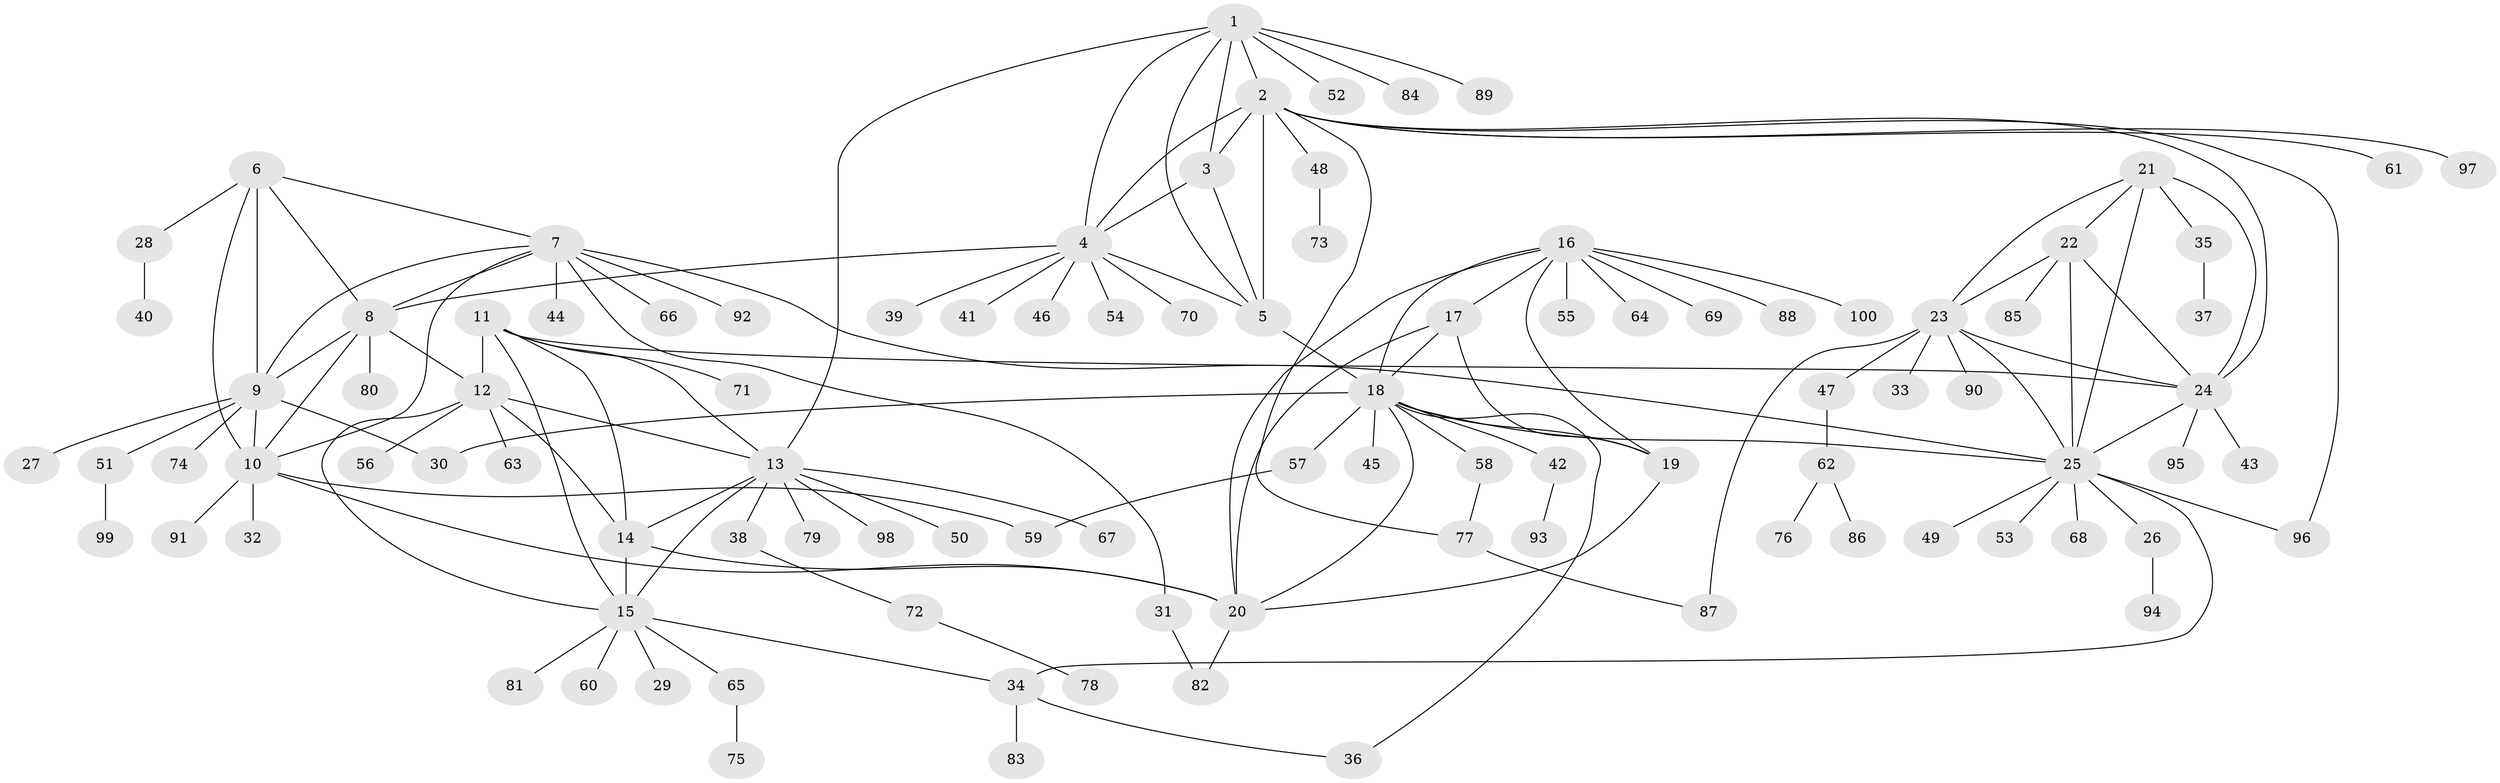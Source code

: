 // coarse degree distribution, {12: 0.016666666666666666, 9: 0.03333333333333333, 4: 0.03333333333333333, 10: 0.016666666666666666, 5: 0.08333333333333333, 6: 0.016666666666666666, 3: 0.016666666666666666, 19: 0.016666666666666666, 7: 0.03333333333333333, 2: 0.11666666666666667, 1: 0.6166666666666667}
// Generated by graph-tools (version 1.1) at 2025/19/03/04/25 18:19:40]
// undirected, 100 vertices, 143 edges
graph export_dot {
graph [start="1"]
  node [color=gray90,style=filled];
  1;
  2;
  3;
  4;
  5;
  6;
  7;
  8;
  9;
  10;
  11;
  12;
  13;
  14;
  15;
  16;
  17;
  18;
  19;
  20;
  21;
  22;
  23;
  24;
  25;
  26;
  27;
  28;
  29;
  30;
  31;
  32;
  33;
  34;
  35;
  36;
  37;
  38;
  39;
  40;
  41;
  42;
  43;
  44;
  45;
  46;
  47;
  48;
  49;
  50;
  51;
  52;
  53;
  54;
  55;
  56;
  57;
  58;
  59;
  60;
  61;
  62;
  63;
  64;
  65;
  66;
  67;
  68;
  69;
  70;
  71;
  72;
  73;
  74;
  75;
  76;
  77;
  78;
  79;
  80;
  81;
  82;
  83;
  84;
  85;
  86;
  87;
  88;
  89;
  90;
  91;
  92;
  93;
  94;
  95;
  96;
  97;
  98;
  99;
  100;
  1 -- 2;
  1 -- 3;
  1 -- 4;
  1 -- 5;
  1 -- 13;
  1 -- 52;
  1 -- 84;
  1 -- 89;
  2 -- 3;
  2 -- 4;
  2 -- 5;
  2 -- 24;
  2 -- 48;
  2 -- 61;
  2 -- 77;
  2 -- 96;
  2 -- 97;
  3 -- 4;
  3 -- 5;
  4 -- 5;
  4 -- 8;
  4 -- 39;
  4 -- 41;
  4 -- 46;
  4 -- 54;
  4 -- 70;
  5 -- 18;
  6 -- 7;
  6 -- 8;
  6 -- 9;
  6 -- 10;
  6 -- 28;
  7 -- 8;
  7 -- 9;
  7 -- 10;
  7 -- 25;
  7 -- 31;
  7 -- 44;
  7 -- 66;
  7 -- 92;
  8 -- 9;
  8 -- 10;
  8 -- 12;
  8 -- 80;
  9 -- 10;
  9 -- 27;
  9 -- 30;
  9 -- 51;
  9 -- 74;
  10 -- 20;
  10 -- 32;
  10 -- 59;
  10 -- 91;
  11 -- 12;
  11 -- 13;
  11 -- 14;
  11 -- 15;
  11 -- 24;
  11 -- 71;
  12 -- 13;
  12 -- 14;
  12 -- 15;
  12 -- 56;
  12 -- 63;
  13 -- 14;
  13 -- 15;
  13 -- 38;
  13 -- 50;
  13 -- 67;
  13 -- 79;
  13 -- 98;
  14 -- 15;
  14 -- 20;
  15 -- 29;
  15 -- 34;
  15 -- 60;
  15 -- 65;
  15 -- 81;
  16 -- 17;
  16 -- 18;
  16 -- 19;
  16 -- 20;
  16 -- 55;
  16 -- 64;
  16 -- 69;
  16 -- 88;
  16 -- 100;
  17 -- 18;
  17 -- 19;
  17 -- 20;
  18 -- 19;
  18 -- 20;
  18 -- 25;
  18 -- 30;
  18 -- 36;
  18 -- 42;
  18 -- 45;
  18 -- 57;
  18 -- 58;
  19 -- 20;
  20 -- 82;
  21 -- 22;
  21 -- 23;
  21 -- 24;
  21 -- 25;
  21 -- 35;
  22 -- 23;
  22 -- 24;
  22 -- 25;
  22 -- 85;
  23 -- 24;
  23 -- 25;
  23 -- 33;
  23 -- 47;
  23 -- 87;
  23 -- 90;
  24 -- 25;
  24 -- 43;
  24 -- 95;
  25 -- 26;
  25 -- 34;
  25 -- 49;
  25 -- 53;
  25 -- 68;
  25 -- 96;
  26 -- 94;
  28 -- 40;
  31 -- 82;
  34 -- 36;
  34 -- 83;
  35 -- 37;
  38 -- 72;
  42 -- 93;
  47 -- 62;
  48 -- 73;
  51 -- 99;
  57 -- 59;
  58 -- 77;
  62 -- 76;
  62 -- 86;
  65 -- 75;
  72 -- 78;
  77 -- 87;
}
